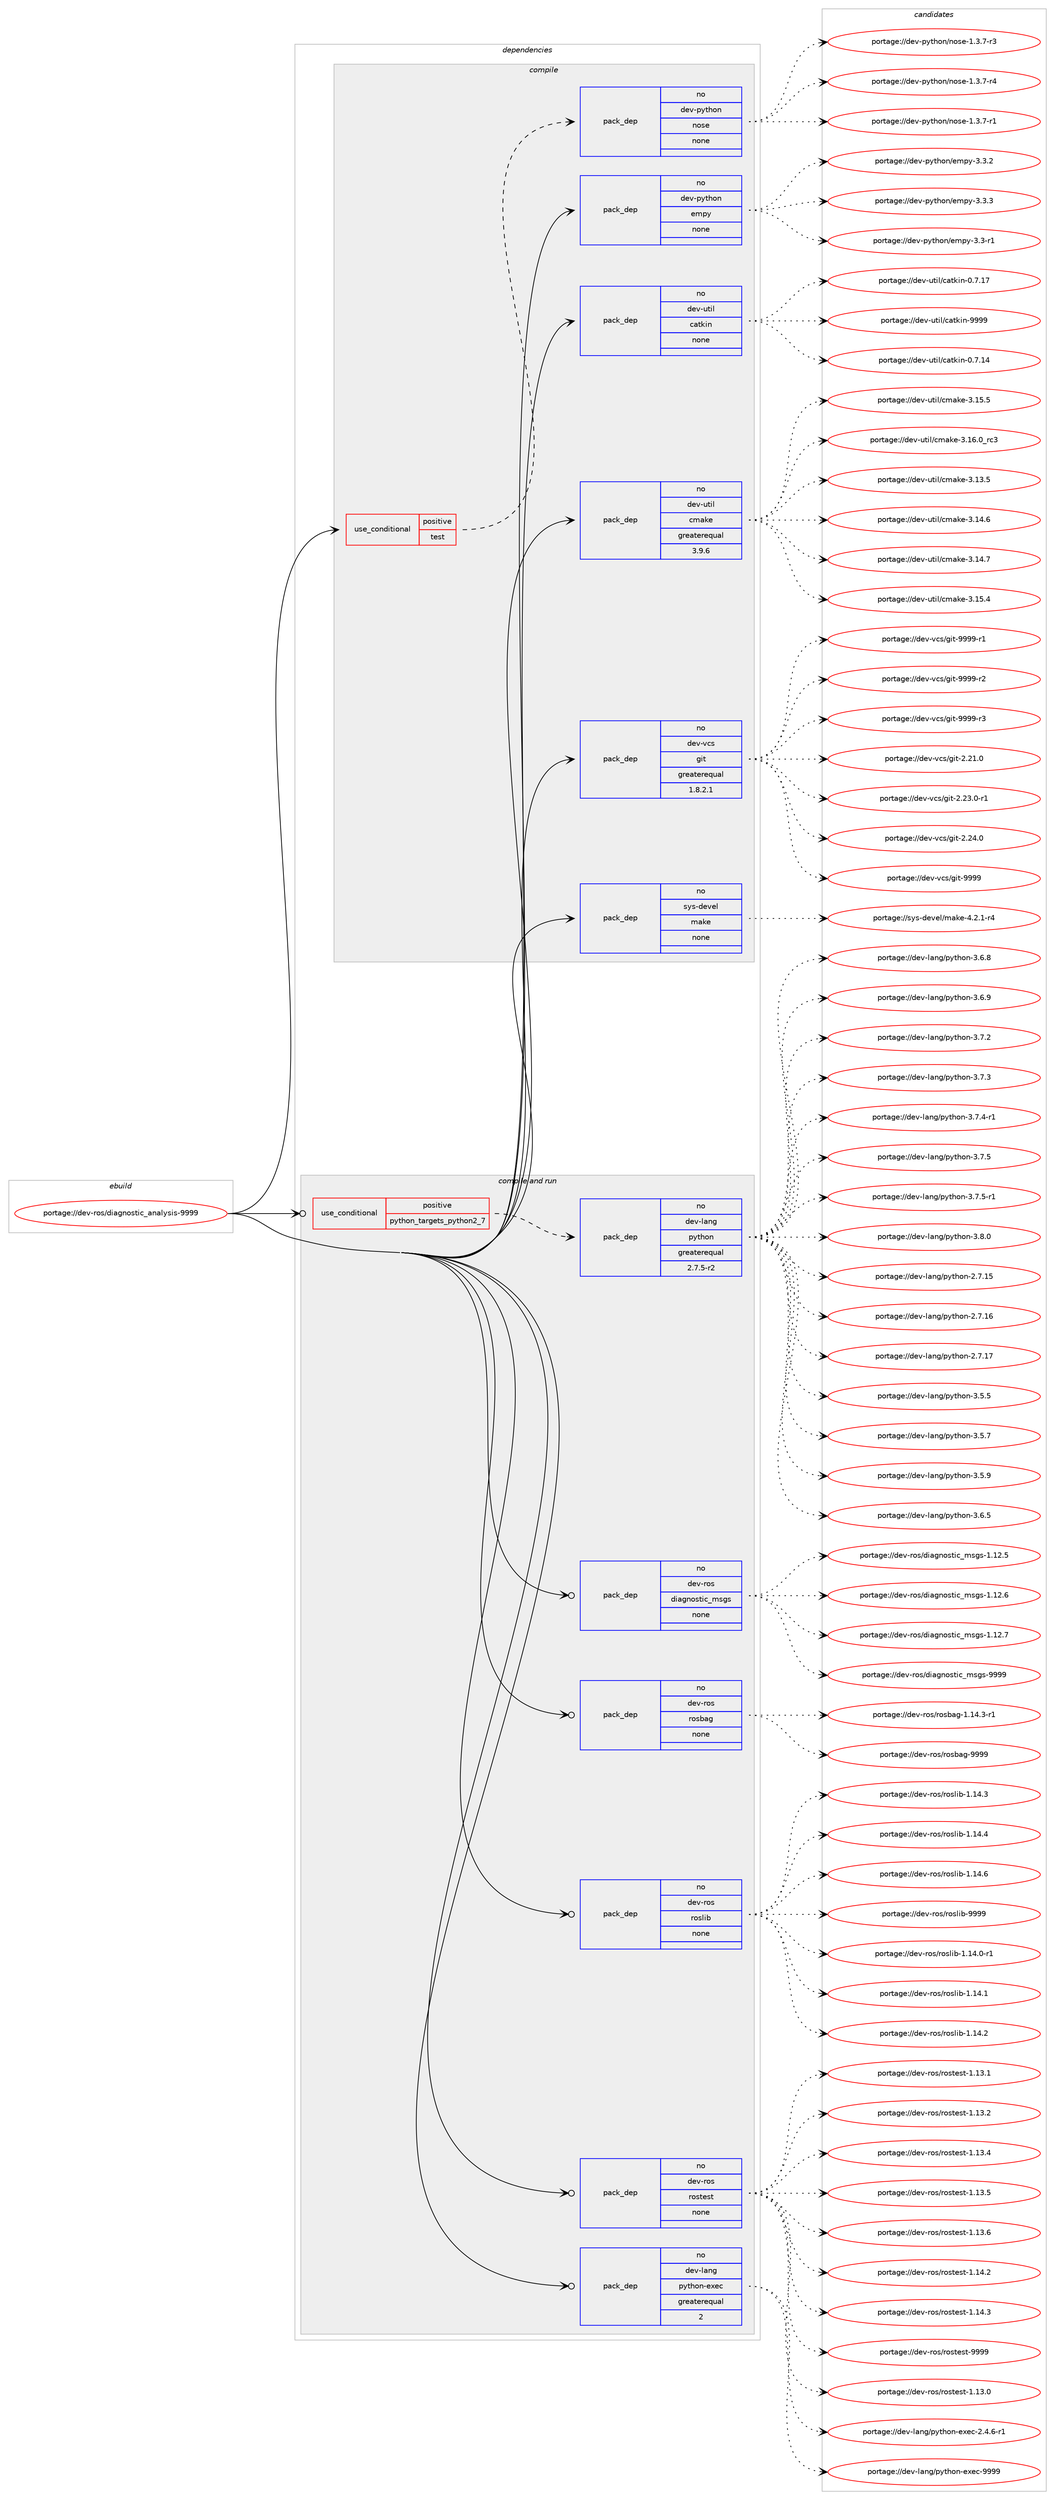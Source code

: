 digraph prolog {

# *************
# Graph options
# *************

newrank=true;
concentrate=true;
compound=true;
graph [rankdir=LR,fontname=Helvetica,fontsize=10,ranksep=1.5];#, ranksep=2.5, nodesep=0.2];
edge  [arrowhead=vee];
node  [fontname=Helvetica,fontsize=10];

# **********
# The ebuild
# **********

subgraph cluster_leftcol {
color=gray;
rank=same;
label=<<i>ebuild</i>>;
id [label="portage://dev-ros/diagnostic_analysis-9999", color=red, width=4, href="../dev-ros/diagnostic_analysis-9999.svg"];
}

# ****************
# The dependencies
# ****************

subgraph cluster_midcol {
color=gray;
label=<<i>dependencies</i>>;
subgraph cluster_compile {
fillcolor="#eeeeee";
style=filled;
label=<<i>compile</i>>;
subgraph cond42366 {
dependency186000 [label=<<TABLE BORDER="0" CELLBORDER="1" CELLSPACING="0" CELLPADDING="4"><TR><TD ROWSPAN="3" CELLPADDING="10">use_conditional</TD></TR><TR><TD>positive</TD></TR><TR><TD>test</TD></TR></TABLE>>, shape=none, color=red];
subgraph pack140206 {
dependency186001 [label=<<TABLE BORDER="0" CELLBORDER="1" CELLSPACING="0" CELLPADDING="4" WIDTH="220"><TR><TD ROWSPAN="6" CELLPADDING="30">pack_dep</TD></TR><TR><TD WIDTH="110">no</TD></TR><TR><TD>dev-python</TD></TR><TR><TD>nose</TD></TR><TR><TD>none</TD></TR><TR><TD></TD></TR></TABLE>>, shape=none, color=blue];
}
dependency186000:e -> dependency186001:w [weight=20,style="dashed",arrowhead="vee"];
}
id:e -> dependency186000:w [weight=20,style="solid",arrowhead="vee"];
subgraph pack140207 {
dependency186002 [label=<<TABLE BORDER="0" CELLBORDER="1" CELLSPACING="0" CELLPADDING="4" WIDTH="220"><TR><TD ROWSPAN="6" CELLPADDING="30">pack_dep</TD></TR><TR><TD WIDTH="110">no</TD></TR><TR><TD>dev-python</TD></TR><TR><TD>empy</TD></TR><TR><TD>none</TD></TR><TR><TD></TD></TR></TABLE>>, shape=none, color=blue];
}
id:e -> dependency186002:w [weight=20,style="solid",arrowhead="vee"];
subgraph pack140208 {
dependency186003 [label=<<TABLE BORDER="0" CELLBORDER="1" CELLSPACING="0" CELLPADDING="4" WIDTH="220"><TR><TD ROWSPAN="6" CELLPADDING="30">pack_dep</TD></TR><TR><TD WIDTH="110">no</TD></TR><TR><TD>dev-util</TD></TR><TR><TD>catkin</TD></TR><TR><TD>none</TD></TR><TR><TD></TD></TR></TABLE>>, shape=none, color=blue];
}
id:e -> dependency186003:w [weight=20,style="solid",arrowhead="vee"];
subgraph pack140209 {
dependency186004 [label=<<TABLE BORDER="0" CELLBORDER="1" CELLSPACING="0" CELLPADDING="4" WIDTH="220"><TR><TD ROWSPAN="6" CELLPADDING="30">pack_dep</TD></TR><TR><TD WIDTH="110">no</TD></TR><TR><TD>dev-util</TD></TR><TR><TD>cmake</TD></TR><TR><TD>greaterequal</TD></TR><TR><TD>3.9.6</TD></TR></TABLE>>, shape=none, color=blue];
}
id:e -> dependency186004:w [weight=20,style="solid",arrowhead="vee"];
subgraph pack140210 {
dependency186005 [label=<<TABLE BORDER="0" CELLBORDER="1" CELLSPACING="0" CELLPADDING="4" WIDTH="220"><TR><TD ROWSPAN="6" CELLPADDING="30">pack_dep</TD></TR><TR><TD WIDTH="110">no</TD></TR><TR><TD>dev-vcs</TD></TR><TR><TD>git</TD></TR><TR><TD>greaterequal</TD></TR><TR><TD>1.8.2.1</TD></TR></TABLE>>, shape=none, color=blue];
}
id:e -> dependency186005:w [weight=20,style="solid",arrowhead="vee"];
subgraph pack140211 {
dependency186006 [label=<<TABLE BORDER="0" CELLBORDER="1" CELLSPACING="0" CELLPADDING="4" WIDTH="220"><TR><TD ROWSPAN="6" CELLPADDING="30">pack_dep</TD></TR><TR><TD WIDTH="110">no</TD></TR><TR><TD>sys-devel</TD></TR><TR><TD>make</TD></TR><TR><TD>none</TD></TR><TR><TD></TD></TR></TABLE>>, shape=none, color=blue];
}
id:e -> dependency186006:w [weight=20,style="solid",arrowhead="vee"];
}
subgraph cluster_compileandrun {
fillcolor="#eeeeee";
style=filled;
label=<<i>compile and run</i>>;
subgraph cond42367 {
dependency186007 [label=<<TABLE BORDER="0" CELLBORDER="1" CELLSPACING="0" CELLPADDING="4"><TR><TD ROWSPAN="3" CELLPADDING="10">use_conditional</TD></TR><TR><TD>positive</TD></TR><TR><TD>python_targets_python2_7</TD></TR></TABLE>>, shape=none, color=red];
subgraph pack140212 {
dependency186008 [label=<<TABLE BORDER="0" CELLBORDER="1" CELLSPACING="0" CELLPADDING="4" WIDTH="220"><TR><TD ROWSPAN="6" CELLPADDING="30">pack_dep</TD></TR><TR><TD WIDTH="110">no</TD></TR><TR><TD>dev-lang</TD></TR><TR><TD>python</TD></TR><TR><TD>greaterequal</TD></TR><TR><TD>2.7.5-r2</TD></TR></TABLE>>, shape=none, color=blue];
}
dependency186007:e -> dependency186008:w [weight=20,style="dashed",arrowhead="vee"];
}
id:e -> dependency186007:w [weight=20,style="solid",arrowhead="odotvee"];
subgraph pack140213 {
dependency186009 [label=<<TABLE BORDER="0" CELLBORDER="1" CELLSPACING="0" CELLPADDING="4" WIDTH="220"><TR><TD ROWSPAN="6" CELLPADDING="30">pack_dep</TD></TR><TR><TD WIDTH="110">no</TD></TR><TR><TD>dev-lang</TD></TR><TR><TD>python-exec</TD></TR><TR><TD>greaterequal</TD></TR><TR><TD>2</TD></TR></TABLE>>, shape=none, color=blue];
}
id:e -> dependency186009:w [weight=20,style="solid",arrowhead="odotvee"];
subgraph pack140214 {
dependency186010 [label=<<TABLE BORDER="0" CELLBORDER="1" CELLSPACING="0" CELLPADDING="4" WIDTH="220"><TR><TD ROWSPAN="6" CELLPADDING="30">pack_dep</TD></TR><TR><TD WIDTH="110">no</TD></TR><TR><TD>dev-ros</TD></TR><TR><TD>diagnostic_msgs</TD></TR><TR><TD>none</TD></TR><TR><TD></TD></TR></TABLE>>, shape=none, color=blue];
}
id:e -> dependency186010:w [weight=20,style="solid",arrowhead="odotvee"];
subgraph pack140215 {
dependency186011 [label=<<TABLE BORDER="0" CELLBORDER="1" CELLSPACING="0" CELLPADDING="4" WIDTH="220"><TR><TD ROWSPAN="6" CELLPADDING="30">pack_dep</TD></TR><TR><TD WIDTH="110">no</TD></TR><TR><TD>dev-ros</TD></TR><TR><TD>rosbag</TD></TR><TR><TD>none</TD></TR><TR><TD></TD></TR></TABLE>>, shape=none, color=blue];
}
id:e -> dependency186011:w [weight=20,style="solid",arrowhead="odotvee"];
subgraph pack140216 {
dependency186012 [label=<<TABLE BORDER="0" CELLBORDER="1" CELLSPACING="0" CELLPADDING="4" WIDTH="220"><TR><TD ROWSPAN="6" CELLPADDING="30">pack_dep</TD></TR><TR><TD WIDTH="110">no</TD></TR><TR><TD>dev-ros</TD></TR><TR><TD>roslib</TD></TR><TR><TD>none</TD></TR><TR><TD></TD></TR></TABLE>>, shape=none, color=blue];
}
id:e -> dependency186012:w [weight=20,style="solid",arrowhead="odotvee"];
subgraph pack140217 {
dependency186013 [label=<<TABLE BORDER="0" CELLBORDER="1" CELLSPACING="0" CELLPADDING="4" WIDTH="220"><TR><TD ROWSPAN="6" CELLPADDING="30">pack_dep</TD></TR><TR><TD WIDTH="110">no</TD></TR><TR><TD>dev-ros</TD></TR><TR><TD>rostest</TD></TR><TR><TD>none</TD></TR><TR><TD></TD></TR></TABLE>>, shape=none, color=blue];
}
id:e -> dependency186013:w [weight=20,style="solid",arrowhead="odotvee"];
}
subgraph cluster_run {
fillcolor="#eeeeee";
style=filled;
label=<<i>run</i>>;
}
}

# **************
# The candidates
# **************

subgraph cluster_choices {
rank=same;
color=gray;
label=<<i>candidates</i>>;

subgraph choice140206 {
color=black;
nodesep=1;
choiceportage10010111845112121116104111110471101111151014549465146554511449 [label="portage://dev-python/nose-1.3.7-r1", color=red, width=4,href="../dev-python/nose-1.3.7-r1.svg"];
choiceportage10010111845112121116104111110471101111151014549465146554511451 [label="portage://dev-python/nose-1.3.7-r3", color=red, width=4,href="../dev-python/nose-1.3.7-r3.svg"];
choiceportage10010111845112121116104111110471101111151014549465146554511452 [label="portage://dev-python/nose-1.3.7-r4", color=red, width=4,href="../dev-python/nose-1.3.7-r4.svg"];
dependency186001:e -> choiceportage10010111845112121116104111110471101111151014549465146554511449:w [style=dotted,weight="100"];
dependency186001:e -> choiceportage10010111845112121116104111110471101111151014549465146554511451:w [style=dotted,weight="100"];
dependency186001:e -> choiceportage10010111845112121116104111110471101111151014549465146554511452:w [style=dotted,weight="100"];
}
subgraph choice140207 {
color=black;
nodesep=1;
choiceportage1001011184511212111610411111047101109112121455146514511449 [label="portage://dev-python/empy-3.3-r1", color=red, width=4,href="../dev-python/empy-3.3-r1.svg"];
choiceportage1001011184511212111610411111047101109112121455146514650 [label="portage://dev-python/empy-3.3.2", color=red, width=4,href="../dev-python/empy-3.3.2.svg"];
choiceportage1001011184511212111610411111047101109112121455146514651 [label="portage://dev-python/empy-3.3.3", color=red, width=4,href="../dev-python/empy-3.3.3.svg"];
dependency186002:e -> choiceportage1001011184511212111610411111047101109112121455146514511449:w [style=dotted,weight="100"];
dependency186002:e -> choiceportage1001011184511212111610411111047101109112121455146514650:w [style=dotted,weight="100"];
dependency186002:e -> choiceportage1001011184511212111610411111047101109112121455146514651:w [style=dotted,weight="100"];
}
subgraph choice140208 {
color=black;
nodesep=1;
choiceportage1001011184511711610510847999711610710511045484655464952 [label="portage://dev-util/catkin-0.7.14", color=red, width=4,href="../dev-util/catkin-0.7.14.svg"];
choiceportage1001011184511711610510847999711610710511045484655464955 [label="portage://dev-util/catkin-0.7.17", color=red, width=4,href="../dev-util/catkin-0.7.17.svg"];
choiceportage100101118451171161051084799971161071051104557575757 [label="portage://dev-util/catkin-9999", color=red, width=4,href="../dev-util/catkin-9999.svg"];
dependency186003:e -> choiceportage1001011184511711610510847999711610710511045484655464952:w [style=dotted,weight="100"];
dependency186003:e -> choiceportage1001011184511711610510847999711610710511045484655464955:w [style=dotted,weight="100"];
dependency186003:e -> choiceportage100101118451171161051084799971161071051104557575757:w [style=dotted,weight="100"];
}
subgraph choice140209 {
color=black;
nodesep=1;
choiceportage1001011184511711610510847991099710710145514649514653 [label="portage://dev-util/cmake-3.13.5", color=red, width=4,href="../dev-util/cmake-3.13.5.svg"];
choiceportage1001011184511711610510847991099710710145514649524654 [label="portage://dev-util/cmake-3.14.6", color=red, width=4,href="../dev-util/cmake-3.14.6.svg"];
choiceportage1001011184511711610510847991099710710145514649524655 [label="portage://dev-util/cmake-3.14.7", color=red, width=4,href="../dev-util/cmake-3.14.7.svg"];
choiceportage1001011184511711610510847991099710710145514649534652 [label="portage://dev-util/cmake-3.15.4", color=red, width=4,href="../dev-util/cmake-3.15.4.svg"];
choiceportage1001011184511711610510847991099710710145514649534653 [label="portage://dev-util/cmake-3.15.5", color=red, width=4,href="../dev-util/cmake-3.15.5.svg"];
choiceportage1001011184511711610510847991099710710145514649544648951149951 [label="portage://dev-util/cmake-3.16.0_rc3", color=red, width=4,href="../dev-util/cmake-3.16.0_rc3.svg"];
dependency186004:e -> choiceportage1001011184511711610510847991099710710145514649514653:w [style=dotted,weight="100"];
dependency186004:e -> choiceportage1001011184511711610510847991099710710145514649524654:w [style=dotted,weight="100"];
dependency186004:e -> choiceportage1001011184511711610510847991099710710145514649524655:w [style=dotted,weight="100"];
dependency186004:e -> choiceportage1001011184511711610510847991099710710145514649534652:w [style=dotted,weight="100"];
dependency186004:e -> choiceportage1001011184511711610510847991099710710145514649534653:w [style=dotted,weight="100"];
dependency186004:e -> choiceportage1001011184511711610510847991099710710145514649544648951149951:w [style=dotted,weight="100"];
}
subgraph choice140210 {
color=black;
nodesep=1;
choiceportage10010111845118991154710310511645504650494648 [label="portage://dev-vcs/git-2.21.0", color=red, width=4,href="../dev-vcs/git-2.21.0.svg"];
choiceportage100101118451189911547103105116455046505146484511449 [label="portage://dev-vcs/git-2.23.0-r1", color=red, width=4,href="../dev-vcs/git-2.23.0-r1.svg"];
choiceportage10010111845118991154710310511645504650524648 [label="portage://dev-vcs/git-2.24.0", color=red, width=4,href="../dev-vcs/git-2.24.0.svg"];
choiceportage1001011184511899115471031051164557575757 [label="portage://dev-vcs/git-9999", color=red, width=4,href="../dev-vcs/git-9999.svg"];
choiceportage10010111845118991154710310511645575757574511449 [label="portage://dev-vcs/git-9999-r1", color=red, width=4,href="../dev-vcs/git-9999-r1.svg"];
choiceportage10010111845118991154710310511645575757574511450 [label="portage://dev-vcs/git-9999-r2", color=red, width=4,href="../dev-vcs/git-9999-r2.svg"];
choiceportage10010111845118991154710310511645575757574511451 [label="portage://dev-vcs/git-9999-r3", color=red, width=4,href="../dev-vcs/git-9999-r3.svg"];
dependency186005:e -> choiceportage10010111845118991154710310511645504650494648:w [style=dotted,weight="100"];
dependency186005:e -> choiceportage100101118451189911547103105116455046505146484511449:w [style=dotted,weight="100"];
dependency186005:e -> choiceportage10010111845118991154710310511645504650524648:w [style=dotted,weight="100"];
dependency186005:e -> choiceportage1001011184511899115471031051164557575757:w [style=dotted,weight="100"];
dependency186005:e -> choiceportage10010111845118991154710310511645575757574511449:w [style=dotted,weight="100"];
dependency186005:e -> choiceportage10010111845118991154710310511645575757574511450:w [style=dotted,weight="100"];
dependency186005:e -> choiceportage10010111845118991154710310511645575757574511451:w [style=dotted,weight="100"];
}
subgraph choice140211 {
color=black;
nodesep=1;
choiceportage1151211154510010111810110847109971071014552465046494511452 [label="portage://sys-devel/make-4.2.1-r4", color=red, width=4,href="../sys-devel/make-4.2.1-r4.svg"];
dependency186006:e -> choiceportage1151211154510010111810110847109971071014552465046494511452:w [style=dotted,weight="100"];
}
subgraph choice140212 {
color=black;
nodesep=1;
choiceportage10010111845108971101034711212111610411111045504655464953 [label="portage://dev-lang/python-2.7.15", color=red, width=4,href="../dev-lang/python-2.7.15.svg"];
choiceportage10010111845108971101034711212111610411111045504655464954 [label="portage://dev-lang/python-2.7.16", color=red, width=4,href="../dev-lang/python-2.7.16.svg"];
choiceportage10010111845108971101034711212111610411111045504655464955 [label="portage://dev-lang/python-2.7.17", color=red, width=4,href="../dev-lang/python-2.7.17.svg"];
choiceportage100101118451089711010347112121116104111110455146534653 [label="portage://dev-lang/python-3.5.5", color=red, width=4,href="../dev-lang/python-3.5.5.svg"];
choiceportage100101118451089711010347112121116104111110455146534655 [label="portage://dev-lang/python-3.5.7", color=red, width=4,href="../dev-lang/python-3.5.7.svg"];
choiceportage100101118451089711010347112121116104111110455146534657 [label="portage://dev-lang/python-3.5.9", color=red, width=4,href="../dev-lang/python-3.5.9.svg"];
choiceportage100101118451089711010347112121116104111110455146544653 [label="portage://dev-lang/python-3.6.5", color=red, width=4,href="../dev-lang/python-3.6.5.svg"];
choiceportage100101118451089711010347112121116104111110455146544656 [label="portage://dev-lang/python-3.6.8", color=red, width=4,href="../dev-lang/python-3.6.8.svg"];
choiceportage100101118451089711010347112121116104111110455146544657 [label="portage://dev-lang/python-3.6.9", color=red, width=4,href="../dev-lang/python-3.6.9.svg"];
choiceportage100101118451089711010347112121116104111110455146554650 [label="portage://dev-lang/python-3.7.2", color=red, width=4,href="../dev-lang/python-3.7.2.svg"];
choiceportage100101118451089711010347112121116104111110455146554651 [label="portage://dev-lang/python-3.7.3", color=red, width=4,href="../dev-lang/python-3.7.3.svg"];
choiceportage1001011184510897110103471121211161041111104551465546524511449 [label="portage://dev-lang/python-3.7.4-r1", color=red, width=4,href="../dev-lang/python-3.7.4-r1.svg"];
choiceportage100101118451089711010347112121116104111110455146554653 [label="portage://dev-lang/python-3.7.5", color=red, width=4,href="../dev-lang/python-3.7.5.svg"];
choiceportage1001011184510897110103471121211161041111104551465546534511449 [label="portage://dev-lang/python-3.7.5-r1", color=red, width=4,href="../dev-lang/python-3.7.5-r1.svg"];
choiceportage100101118451089711010347112121116104111110455146564648 [label="portage://dev-lang/python-3.8.0", color=red, width=4,href="../dev-lang/python-3.8.0.svg"];
dependency186008:e -> choiceportage10010111845108971101034711212111610411111045504655464953:w [style=dotted,weight="100"];
dependency186008:e -> choiceportage10010111845108971101034711212111610411111045504655464954:w [style=dotted,weight="100"];
dependency186008:e -> choiceportage10010111845108971101034711212111610411111045504655464955:w [style=dotted,weight="100"];
dependency186008:e -> choiceportage100101118451089711010347112121116104111110455146534653:w [style=dotted,weight="100"];
dependency186008:e -> choiceportage100101118451089711010347112121116104111110455146534655:w [style=dotted,weight="100"];
dependency186008:e -> choiceportage100101118451089711010347112121116104111110455146534657:w [style=dotted,weight="100"];
dependency186008:e -> choiceportage100101118451089711010347112121116104111110455146544653:w [style=dotted,weight="100"];
dependency186008:e -> choiceportage100101118451089711010347112121116104111110455146544656:w [style=dotted,weight="100"];
dependency186008:e -> choiceportage100101118451089711010347112121116104111110455146544657:w [style=dotted,weight="100"];
dependency186008:e -> choiceportage100101118451089711010347112121116104111110455146554650:w [style=dotted,weight="100"];
dependency186008:e -> choiceportage100101118451089711010347112121116104111110455146554651:w [style=dotted,weight="100"];
dependency186008:e -> choiceportage1001011184510897110103471121211161041111104551465546524511449:w [style=dotted,weight="100"];
dependency186008:e -> choiceportage100101118451089711010347112121116104111110455146554653:w [style=dotted,weight="100"];
dependency186008:e -> choiceportage1001011184510897110103471121211161041111104551465546534511449:w [style=dotted,weight="100"];
dependency186008:e -> choiceportage100101118451089711010347112121116104111110455146564648:w [style=dotted,weight="100"];
}
subgraph choice140213 {
color=black;
nodesep=1;
choiceportage10010111845108971101034711212111610411111045101120101994550465246544511449 [label="portage://dev-lang/python-exec-2.4.6-r1", color=red, width=4,href="../dev-lang/python-exec-2.4.6-r1.svg"];
choiceportage10010111845108971101034711212111610411111045101120101994557575757 [label="portage://dev-lang/python-exec-9999", color=red, width=4,href="../dev-lang/python-exec-9999.svg"];
dependency186009:e -> choiceportage10010111845108971101034711212111610411111045101120101994550465246544511449:w [style=dotted,weight="100"];
dependency186009:e -> choiceportage10010111845108971101034711212111610411111045101120101994557575757:w [style=dotted,weight="100"];
}
subgraph choice140214 {
color=black;
nodesep=1;
choiceportage100101118451141111154710010597103110111115116105999510911510311545494649504653 [label="portage://dev-ros/diagnostic_msgs-1.12.5", color=red, width=4,href="../dev-ros/diagnostic_msgs-1.12.5.svg"];
choiceportage100101118451141111154710010597103110111115116105999510911510311545494649504654 [label="portage://dev-ros/diagnostic_msgs-1.12.6", color=red, width=4,href="../dev-ros/diagnostic_msgs-1.12.6.svg"];
choiceportage100101118451141111154710010597103110111115116105999510911510311545494649504655 [label="portage://dev-ros/diagnostic_msgs-1.12.7", color=red, width=4,href="../dev-ros/diagnostic_msgs-1.12.7.svg"];
choiceportage10010111845114111115471001059710311011111511610599951091151031154557575757 [label="portage://dev-ros/diagnostic_msgs-9999", color=red, width=4,href="../dev-ros/diagnostic_msgs-9999.svg"];
dependency186010:e -> choiceportage100101118451141111154710010597103110111115116105999510911510311545494649504653:w [style=dotted,weight="100"];
dependency186010:e -> choiceportage100101118451141111154710010597103110111115116105999510911510311545494649504654:w [style=dotted,weight="100"];
dependency186010:e -> choiceportage100101118451141111154710010597103110111115116105999510911510311545494649504655:w [style=dotted,weight="100"];
dependency186010:e -> choiceportage10010111845114111115471001059710311011111511610599951091151031154557575757:w [style=dotted,weight="100"];
}
subgraph choice140215 {
color=black;
nodesep=1;
choiceportage10010111845114111115471141111159897103454946495246514511449 [label="portage://dev-ros/rosbag-1.14.3-r1", color=red, width=4,href="../dev-ros/rosbag-1.14.3-r1.svg"];
choiceportage100101118451141111154711411111598971034557575757 [label="portage://dev-ros/rosbag-9999", color=red, width=4,href="../dev-ros/rosbag-9999.svg"];
dependency186011:e -> choiceportage10010111845114111115471141111159897103454946495246514511449:w [style=dotted,weight="100"];
dependency186011:e -> choiceportage100101118451141111154711411111598971034557575757:w [style=dotted,weight="100"];
}
subgraph choice140216 {
color=black;
nodesep=1;
choiceportage100101118451141111154711411111510810598454946495246484511449 [label="portage://dev-ros/roslib-1.14.0-r1", color=red, width=4,href="../dev-ros/roslib-1.14.0-r1.svg"];
choiceportage10010111845114111115471141111151081059845494649524649 [label="portage://dev-ros/roslib-1.14.1", color=red, width=4,href="../dev-ros/roslib-1.14.1.svg"];
choiceportage10010111845114111115471141111151081059845494649524650 [label="portage://dev-ros/roslib-1.14.2", color=red, width=4,href="../dev-ros/roslib-1.14.2.svg"];
choiceportage10010111845114111115471141111151081059845494649524651 [label="portage://dev-ros/roslib-1.14.3", color=red, width=4,href="../dev-ros/roslib-1.14.3.svg"];
choiceportage10010111845114111115471141111151081059845494649524652 [label="portage://dev-ros/roslib-1.14.4", color=red, width=4,href="../dev-ros/roslib-1.14.4.svg"];
choiceportage10010111845114111115471141111151081059845494649524654 [label="portage://dev-ros/roslib-1.14.6", color=red, width=4,href="../dev-ros/roslib-1.14.6.svg"];
choiceportage1001011184511411111547114111115108105984557575757 [label="portage://dev-ros/roslib-9999", color=red, width=4,href="../dev-ros/roslib-9999.svg"];
dependency186012:e -> choiceportage100101118451141111154711411111510810598454946495246484511449:w [style=dotted,weight="100"];
dependency186012:e -> choiceportage10010111845114111115471141111151081059845494649524649:w [style=dotted,weight="100"];
dependency186012:e -> choiceportage10010111845114111115471141111151081059845494649524650:w [style=dotted,weight="100"];
dependency186012:e -> choiceportage10010111845114111115471141111151081059845494649524651:w [style=dotted,weight="100"];
dependency186012:e -> choiceportage10010111845114111115471141111151081059845494649524652:w [style=dotted,weight="100"];
dependency186012:e -> choiceportage10010111845114111115471141111151081059845494649524654:w [style=dotted,weight="100"];
dependency186012:e -> choiceportage1001011184511411111547114111115108105984557575757:w [style=dotted,weight="100"];
}
subgraph choice140217 {
color=black;
nodesep=1;
choiceportage100101118451141111154711411111511610111511645494649514648 [label="portage://dev-ros/rostest-1.13.0", color=red, width=4,href="../dev-ros/rostest-1.13.0.svg"];
choiceportage100101118451141111154711411111511610111511645494649514649 [label="portage://dev-ros/rostest-1.13.1", color=red, width=4,href="../dev-ros/rostest-1.13.1.svg"];
choiceportage100101118451141111154711411111511610111511645494649514650 [label="portage://dev-ros/rostest-1.13.2", color=red, width=4,href="../dev-ros/rostest-1.13.2.svg"];
choiceportage100101118451141111154711411111511610111511645494649514652 [label="portage://dev-ros/rostest-1.13.4", color=red, width=4,href="../dev-ros/rostest-1.13.4.svg"];
choiceportage100101118451141111154711411111511610111511645494649514653 [label="portage://dev-ros/rostest-1.13.5", color=red, width=4,href="../dev-ros/rostest-1.13.5.svg"];
choiceportage100101118451141111154711411111511610111511645494649514654 [label="portage://dev-ros/rostest-1.13.6", color=red, width=4,href="../dev-ros/rostest-1.13.6.svg"];
choiceportage100101118451141111154711411111511610111511645494649524650 [label="portage://dev-ros/rostest-1.14.2", color=red, width=4,href="../dev-ros/rostest-1.14.2.svg"];
choiceportage100101118451141111154711411111511610111511645494649524651 [label="portage://dev-ros/rostest-1.14.3", color=red, width=4,href="../dev-ros/rostest-1.14.3.svg"];
choiceportage10010111845114111115471141111151161011151164557575757 [label="portage://dev-ros/rostest-9999", color=red, width=4,href="../dev-ros/rostest-9999.svg"];
dependency186013:e -> choiceportage100101118451141111154711411111511610111511645494649514648:w [style=dotted,weight="100"];
dependency186013:e -> choiceportage100101118451141111154711411111511610111511645494649514649:w [style=dotted,weight="100"];
dependency186013:e -> choiceportage100101118451141111154711411111511610111511645494649514650:w [style=dotted,weight="100"];
dependency186013:e -> choiceportage100101118451141111154711411111511610111511645494649514652:w [style=dotted,weight="100"];
dependency186013:e -> choiceportage100101118451141111154711411111511610111511645494649514653:w [style=dotted,weight="100"];
dependency186013:e -> choiceportage100101118451141111154711411111511610111511645494649514654:w [style=dotted,weight="100"];
dependency186013:e -> choiceportage100101118451141111154711411111511610111511645494649524650:w [style=dotted,weight="100"];
dependency186013:e -> choiceportage100101118451141111154711411111511610111511645494649524651:w [style=dotted,weight="100"];
dependency186013:e -> choiceportage10010111845114111115471141111151161011151164557575757:w [style=dotted,weight="100"];
}
}

}
